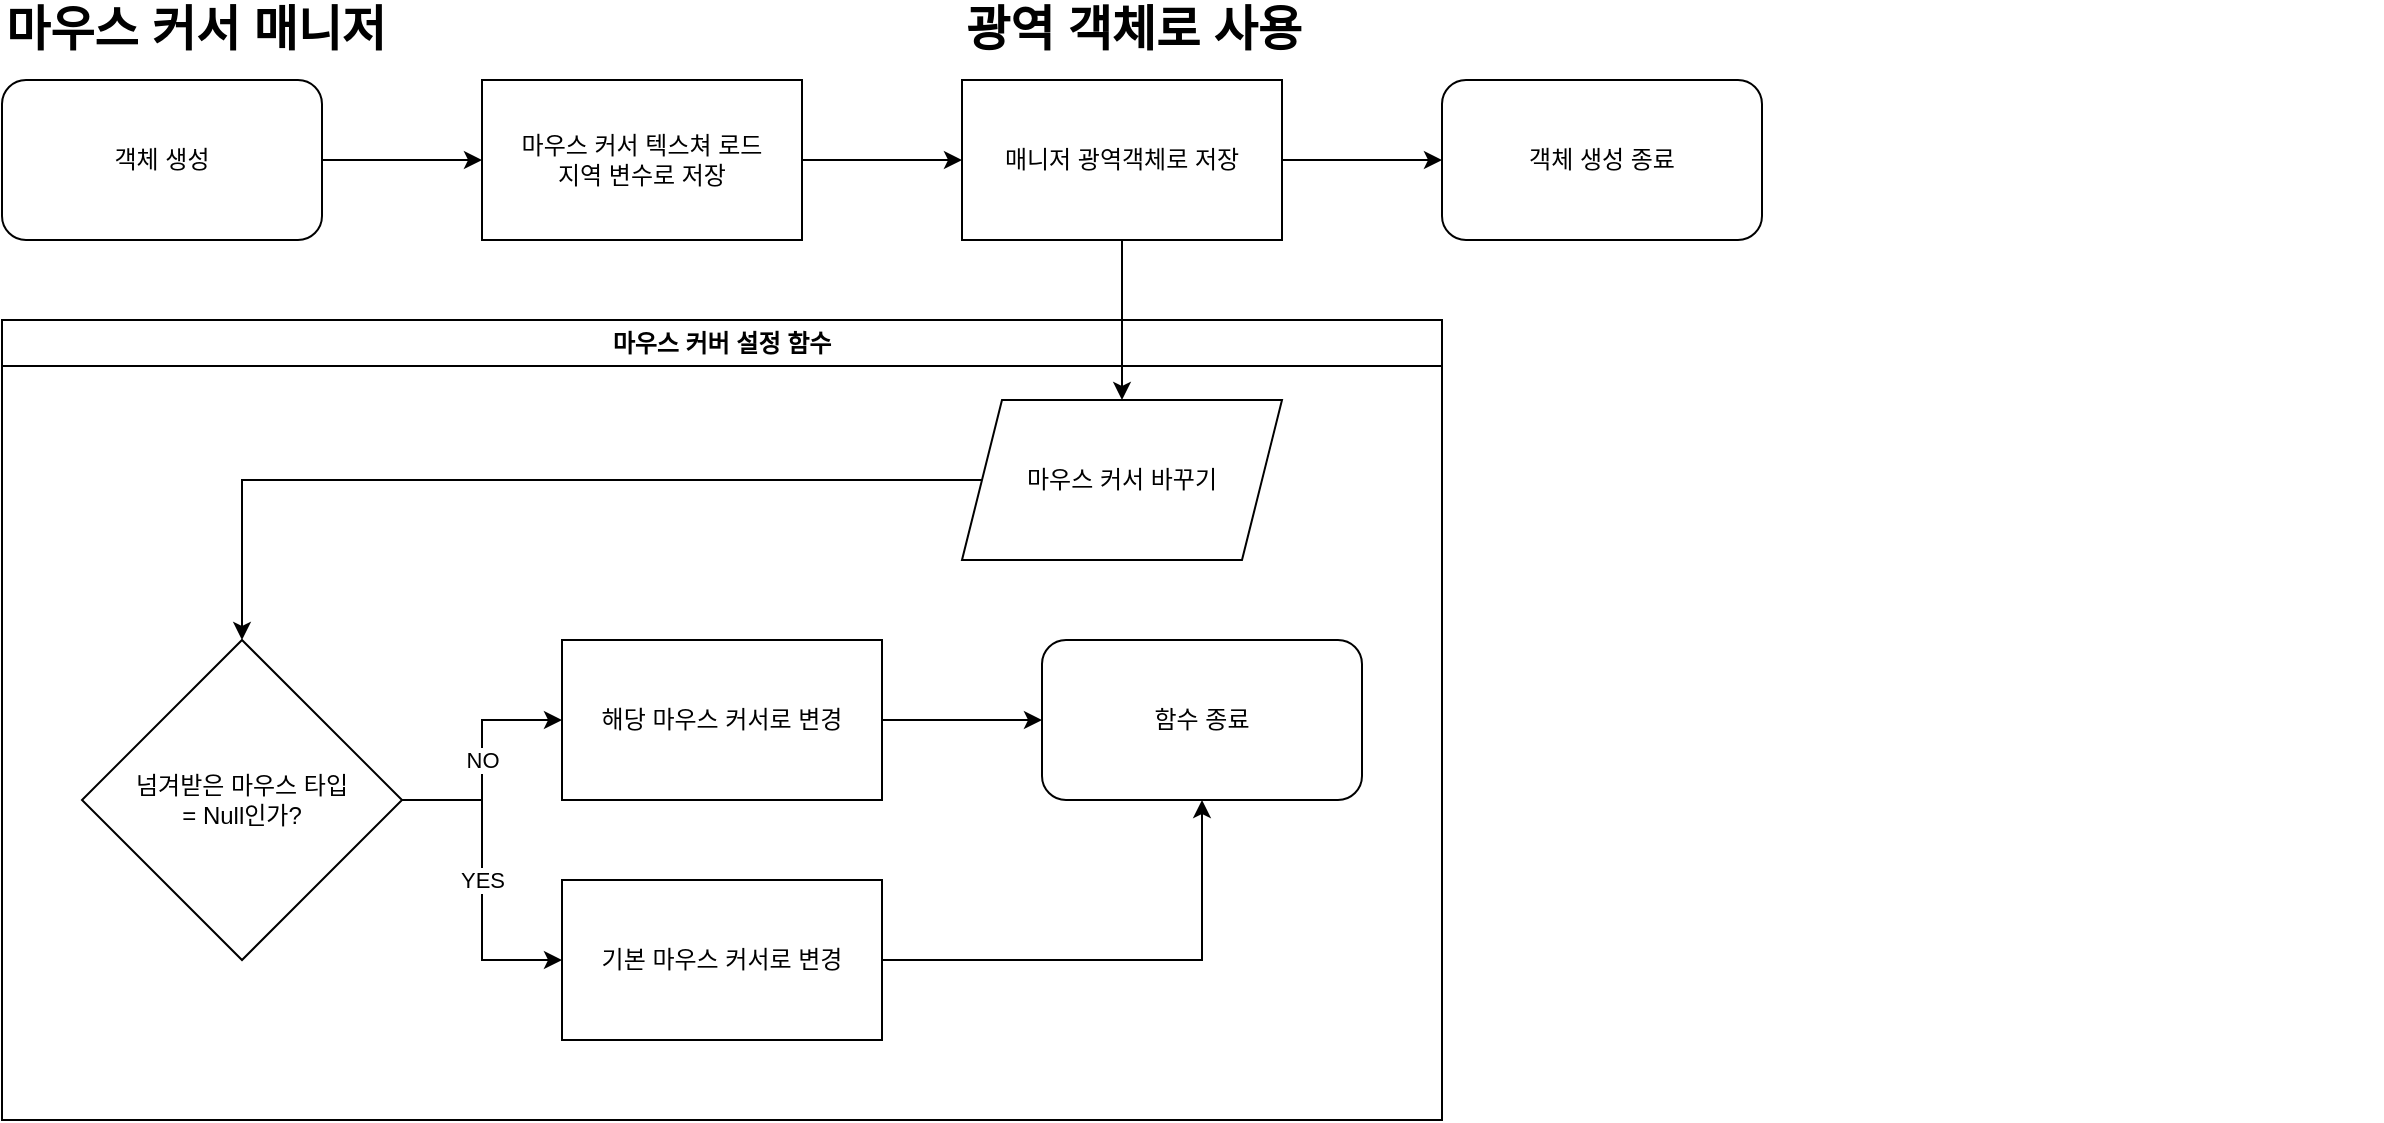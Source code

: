 <mxfile version="20.8.24" type="device"><diagram id="C5RBs43oDa-KdzZeNtuy" name="Page-1"><mxGraphModel dx="1215" dy="1019" grid="1" gridSize="10" guides="1" tooltips="1" connect="1" arrows="1" fold="1" page="1" pageScale="1" pageWidth="827" pageHeight="1169" math="0" shadow="0"><root><mxCell id="WIyWlLk6GJQsqaUBKTNV-0"/><mxCell id="WIyWlLk6GJQsqaUBKTNV-1" parent="WIyWlLk6GJQsqaUBKTNV-0"/><mxCell id="_oTNl9LRUsbPZFb1DSH5-1" value="마우스 커버 설정 함수" style="swimlane;whiteSpace=wrap;html=1;" vertex="1" parent="WIyWlLk6GJQsqaUBKTNV-1"><mxGeometry x="40" y="200" width="720" height="400" as="geometry"/></mxCell><mxCell id="_oTNl9LRUsbPZFb1DSH5-8" value="NO" style="edgeStyle=orthogonalEdgeStyle;rounded=0;orthogonalLoop=1;jettySize=auto;html=1;" edge="1" parent="_oTNl9LRUsbPZFb1DSH5-1" source="_oTNl9LRUsbPZFb1DSH5-5" target="_oTNl9LRUsbPZFb1DSH5-7"><mxGeometry relative="1" as="geometry"/></mxCell><mxCell id="_oTNl9LRUsbPZFb1DSH5-10" value="YES" style="edgeStyle=orthogonalEdgeStyle;rounded=0;orthogonalLoop=1;jettySize=auto;html=1;" edge="1" parent="_oTNl9LRUsbPZFb1DSH5-1" source="_oTNl9LRUsbPZFb1DSH5-5" target="_oTNl9LRUsbPZFb1DSH5-9"><mxGeometry relative="1" as="geometry"/></mxCell><mxCell id="_oTNl9LRUsbPZFb1DSH5-5" value="넘겨받은 마우스 타입&lt;br&gt;= Null인가?" style="rhombus;whiteSpace=wrap;html=1;" vertex="1" parent="_oTNl9LRUsbPZFb1DSH5-1"><mxGeometry x="40" y="160" width="160" height="160" as="geometry"/></mxCell><mxCell id="_oTNl9LRUsbPZFb1DSH5-13" style="edgeStyle=orthogonalEdgeStyle;rounded=0;orthogonalLoop=1;jettySize=auto;html=1;" edge="1" parent="_oTNl9LRUsbPZFb1DSH5-1" source="_oTNl9LRUsbPZFb1DSH5-7" target="_oTNl9LRUsbPZFb1DSH5-11"><mxGeometry relative="1" as="geometry"/></mxCell><mxCell id="_oTNl9LRUsbPZFb1DSH5-7" value="해당 마우스 커서로 변경" style="rounded=0;whiteSpace=wrap;html=1;" vertex="1" parent="_oTNl9LRUsbPZFb1DSH5-1"><mxGeometry x="280" y="160" width="160" height="80" as="geometry"/></mxCell><mxCell id="_oTNl9LRUsbPZFb1DSH5-12" style="edgeStyle=orthogonalEdgeStyle;rounded=0;orthogonalLoop=1;jettySize=auto;html=1;" edge="1" parent="_oTNl9LRUsbPZFb1DSH5-1" source="_oTNl9LRUsbPZFb1DSH5-9" target="_oTNl9LRUsbPZFb1DSH5-11"><mxGeometry relative="1" as="geometry"/></mxCell><mxCell id="_oTNl9LRUsbPZFb1DSH5-9" value="기본 마우스 커서로 변경" style="rounded=0;whiteSpace=wrap;html=1;" vertex="1" parent="_oTNl9LRUsbPZFb1DSH5-1"><mxGeometry x="280" y="280" width="160" height="80" as="geometry"/></mxCell><mxCell id="_oTNl9LRUsbPZFb1DSH5-11" value="함수 종료" style="rounded=1;whiteSpace=wrap;html=1;" vertex="1" parent="_oTNl9LRUsbPZFb1DSH5-1"><mxGeometry x="520" y="160" width="160" height="80" as="geometry"/></mxCell><mxCell id="_oTNl9LRUsbPZFb1DSH5-15" value="광역 객체로 사용" style="text;html=1;strokeColor=none;fillColor=none;align=left;verticalAlign=middle;whiteSpace=wrap;rounded=0;fontStyle=1;fontSize=24;" vertex="1" parent="WIyWlLk6GJQsqaUBKTNV-1"><mxGeometry x="520" y="40" width="710" height="30" as="geometry"/></mxCell><mxCell id="_oTNl9LRUsbPZFb1DSH5-16" value="마우스 커서 매니저" style="text;html=1;strokeColor=none;fillColor=none;align=left;verticalAlign=middle;whiteSpace=wrap;rounded=0;fontStyle=1;fontSize=24;" vertex="1" parent="WIyWlLk6GJQsqaUBKTNV-1"><mxGeometry x="40" y="40" width="710" height="30" as="geometry"/></mxCell><mxCell id="_oTNl9LRUsbPZFb1DSH5-22" style="edgeStyle=orthogonalEdgeStyle;rounded=0;orthogonalLoop=1;jettySize=auto;html=1;fontSize=24;" edge="1" parent="WIyWlLk6GJQsqaUBKTNV-1" source="_oTNl9LRUsbPZFb1DSH5-18" target="_oTNl9LRUsbPZFb1DSH5-19"><mxGeometry relative="1" as="geometry"/></mxCell><mxCell id="_oTNl9LRUsbPZFb1DSH5-18" value="객체 생성" style="rounded=1;whiteSpace=wrap;html=1;" vertex="1" parent="WIyWlLk6GJQsqaUBKTNV-1"><mxGeometry x="40" y="80" width="160" height="80" as="geometry"/></mxCell><mxCell id="_oTNl9LRUsbPZFb1DSH5-23" style="edgeStyle=orthogonalEdgeStyle;rounded=0;orthogonalLoop=1;jettySize=auto;html=1;fontSize=24;" edge="1" parent="WIyWlLk6GJQsqaUBKTNV-1" source="_oTNl9LRUsbPZFb1DSH5-19" target="_oTNl9LRUsbPZFb1DSH5-20"><mxGeometry relative="1" as="geometry"/></mxCell><mxCell id="_oTNl9LRUsbPZFb1DSH5-19" value="마우스 커서 텍스쳐 로드&lt;br&gt;지역 변수로 저장" style="rounded=0;whiteSpace=wrap;html=1;" vertex="1" parent="WIyWlLk6GJQsqaUBKTNV-1"><mxGeometry x="280" y="80" width="160" height="80" as="geometry"/></mxCell><mxCell id="_oTNl9LRUsbPZFb1DSH5-24" style="edgeStyle=orthogonalEdgeStyle;rounded=0;orthogonalLoop=1;jettySize=auto;html=1;fontSize=24;" edge="1" parent="WIyWlLk6GJQsqaUBKTNV-1" source="_oTNl9LRUsbPZFb1DSH5-20" target="_oTNl9LRUsbPZFb1DSH5-21"><mxGeometry relative="1" as="geometry"/></mxCell><mxCell id="_oTNl9LRUsbPZFb1DSH5-27" style="edgeStyle=orthogonalEdgeStyle;rounded=0;orthogonalLoop=1;jettySize=auto;html=1;fontSize=24;" edge="1" parent="WIyWlLk6GJQsqaUBKTNV-1" source="_oTNl9LRUsbPZFb1DSH5-20" target="_oTNl9LRUsbPZFb1DSH5-25"><mxGeometry relative="1" as="geometry"/></mxCell><mxCell id="_oTNl9LRUsbPZFb1DSH5-20" value="매니저 광역객체로 저장" style="rounded=0;whiteSpace=wrap;html=1;" vertex="1" parent="WIyWlLk6GJQsqaUBKTNV-1"><mxGeometry x="520" y="80" width="160" height="80" as="geometry"/></mxCell><mxCell id="_oTNl9LRUsbPZFb1DSH5-21" value="객체 생성 종료" style="rounded=1;whiteSpace=wrap;html=1;" vertex="1" parent="WIyWlLk6GJQsqaUBKTNV-1"><mxGeometry x="760" y="80" width="160" height="80" as="geometry"/></mxCell><mxCell id="_oTNl9LRUsbPZFb1DSH5-26" style="edgeStyle=orthogonalEdgeStyle;rounded=0;orthogonalLoop=1;jettySize=auto;html=1;fontSize=24;" edge="1" parent="WIyWlLk6GJQsqaUBKTNV-1" source="_oTNl9LRUsbPZFb1DSH5-25" target="_oTNl9LRUsbPZFb1DSH5-5"><mxGeometry relative="1" as="geometry"/></mxCell><mxCell id="_oTNl9LRUsbPZFb1DSH5-25" value="마우스 커서 바꾸기" style="shape=parallelogram;perimeter=parallelogramPerimeter;whiteSpace=wrap;html=1;fixedSize=1;" vertex="1" parent="WIyWlLk6GJQsqaUBKTNV-1"><mxGeometry x="520" y="240" width="160" height="80" as="geometry"/></mxCell></root></mxGraphModel></diagram></mxfile>